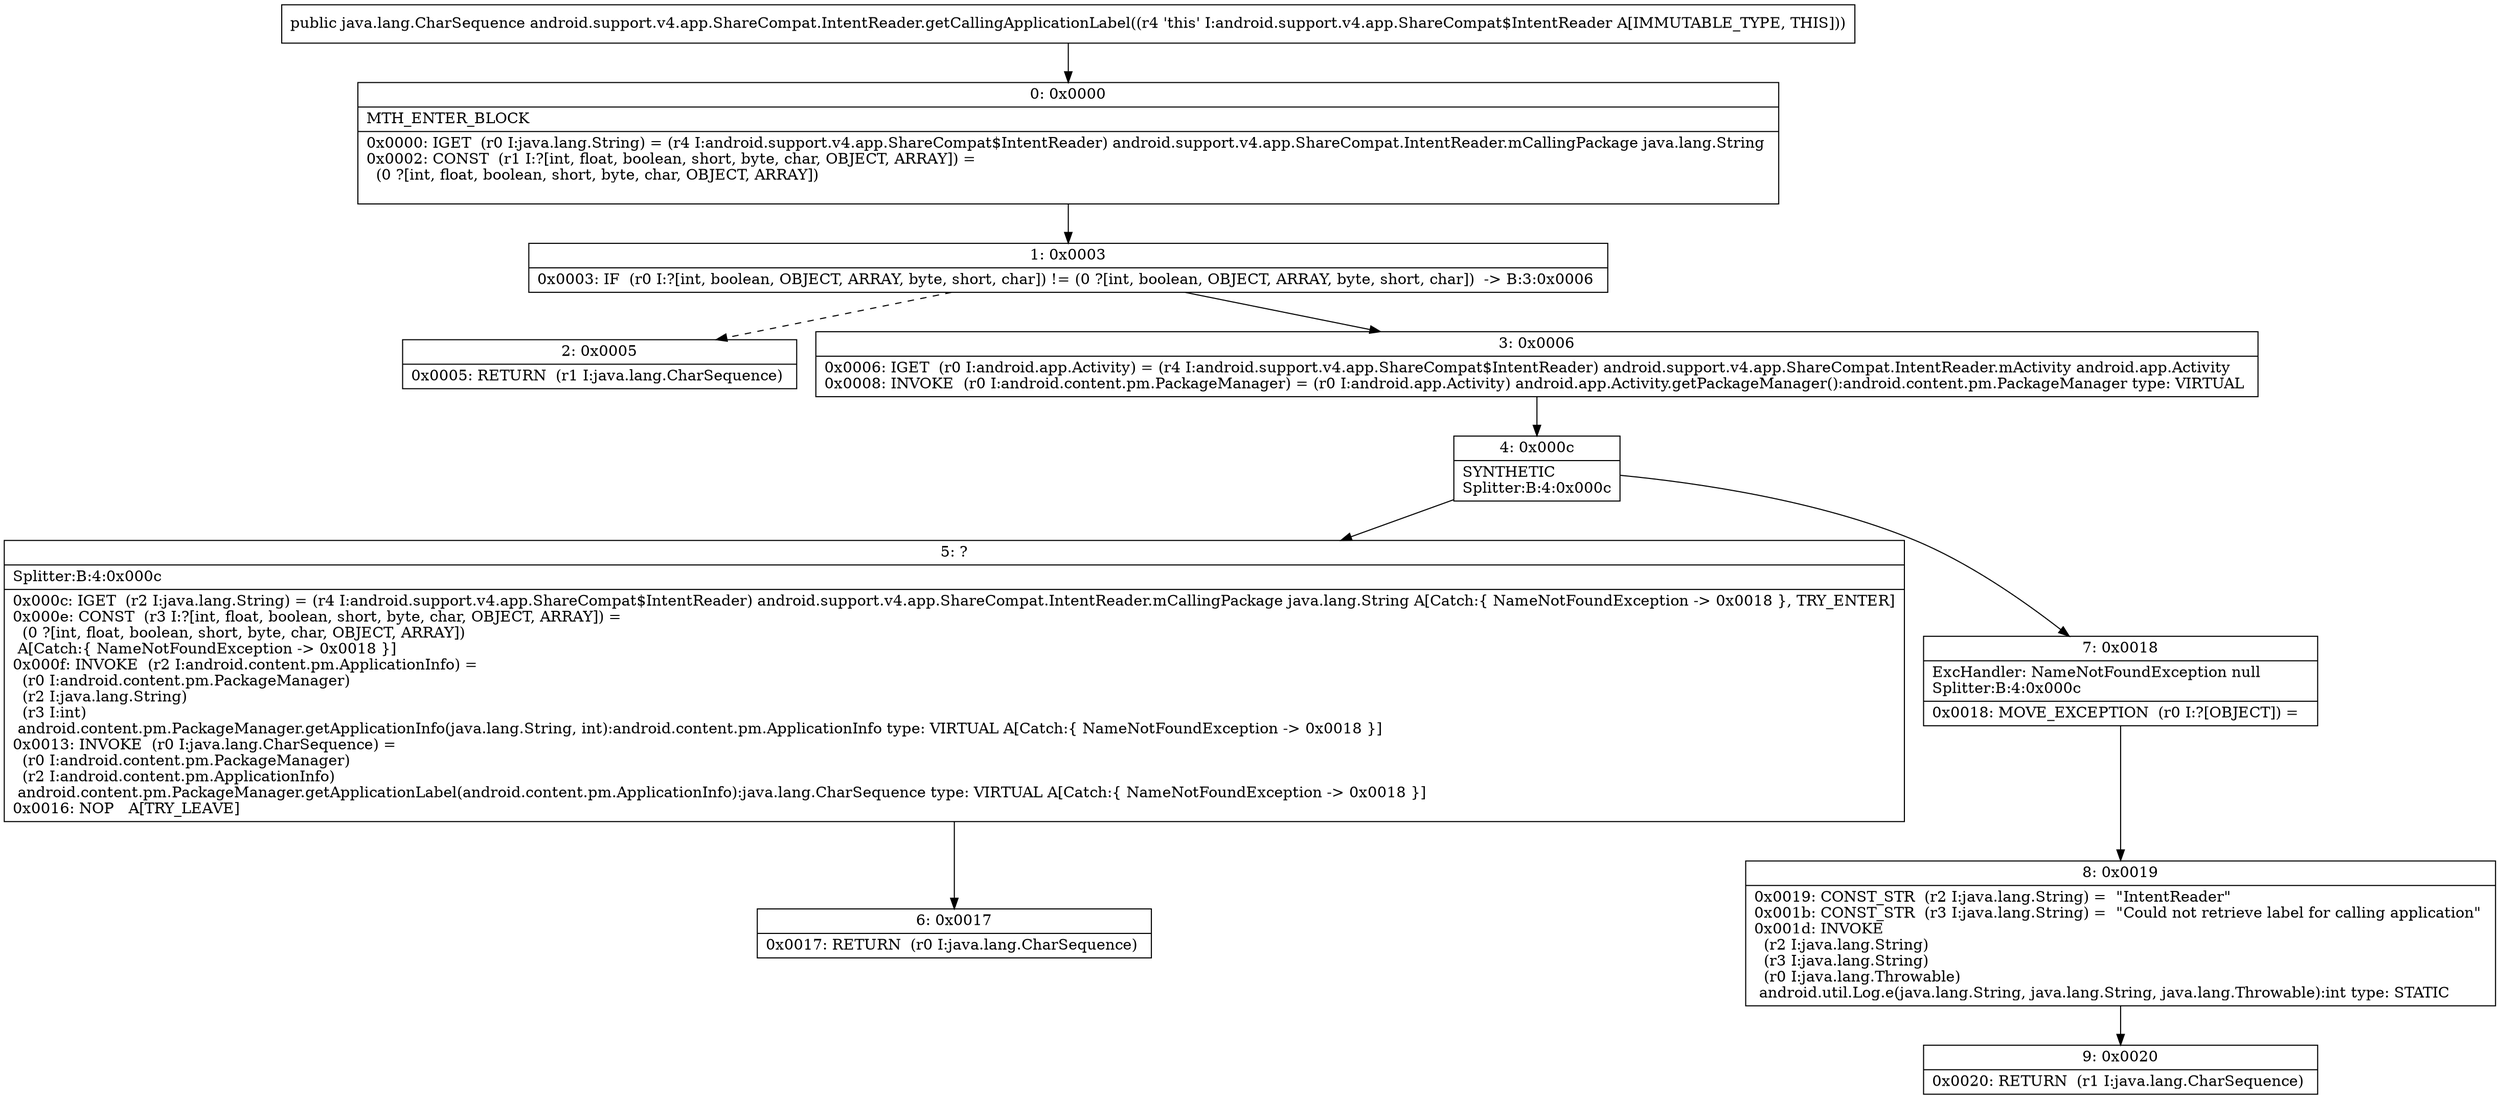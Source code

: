 digraph "CFG forandroid.support.v4.app.ShareCompat.IntentReader.getCallingApplicationLabel()Ljava\/lang\/CharSequence;" {
Node_0 [shape=record,label="{0\:\ 0x0000|MTH_ENTER_BLOCK\l|0x0000: IGET  (r0 I:java.lang.String) = (r4 I:android.support.v4.app.ShareCompat$IntentReader) android.support.v4.app.ShareCompat.IntentReader.mCallingPackage java.lang.String \l0x0002: CONST  (r1 I:?[int, float, boolean, short, byte, char, OBJECT, ARRAY]) = \l  (0 ?[int, float, boolean, short, byte, char, OBJECT, ARRAY])\l \l}"];
Node_1 [shape=record,label="{1\:\ 0x0003|0x0003: IF  (r0 I:?[int, boolean, OBJECT, ARRAY, byte, short, char]) != (0 ?[int, boolean, OBJECT, ARRAY, byte, short, char])  \-\> B:3:0x0006 \l}"];
Node_2 [shape=record,label="{2\:\ 0x0005|0x0005: RETURN  (r1 I:java.lang.CharSequence) \l}"];
Node_3 [shape=record,label="{3\:\ 0x0006|0x0006: IGET  (r0 I:android.app.Activity) = (r4 I:android.support.v4.app.ShareCompat$IntentReader) android.support.v4.app.ShareCompat.IntentReader.mActivity android.app.Activity \l0x0008: INVOKE  (r0 I:android.content.pm.PackageManager) = (r0 I:android.app.Activity) android.app.Activity.getPackageManager():android.content.pm.PackageManager type: VIRTUAL \l}"];
Node_4 [shape=record,label="{4\:\ 0x000c|SYNTHETIC\lSplitter:B:4:0x000c\l}"];
Node_5 [shape=record,label="{5\:\ ?|Splitter:B:4:0x000c\l|0x000c: IGET  (r2 I:java.lang.String) = (r4 I:android.support.v4.app.ShareCompat$IntentReader) android.support.v4.app.ShareCompat.IntentReader.mCallingPackage java.lang.String A[Catch:\{ NameNotFoundException \-\> 0x0018 \}, TRY_ENTER]\l0x000e: CONST  (r3 I:?[int, float, boolean, short, byte, char, OBJECT, ARRAY]) = \l  (0 ?[int, float, boolean, short, byte, char, OBJECT, ARRAY])\l A[Catch:\{ NameNotFoundException \-\> 0x0018 \}]\l0x000f: INVOKE  (r2 I:android.content.pm.ApplicationInfo) = \l  (r0 I:android.content.pm.PackageManager)\l  (r2 I:java.lang.String)\l  (r3 I:int)\l android.content.pm.PackageManager.getApplicationInfo(java.lang.String, int):android.content.pm.ApplicationInfo type: VIRTUAL A[Catch:\{ NameNotFoundException \-\> 0x0018 \}]\l0x0013: INVOKE  (r0 I:java.lang.CharSequence) = \l  (r0 I:android.content.pm.PackageManager)\l  (r2 I:android.content.pm.ApplicationInfo)\l android.content.pm.PackageManager.getApplicationLabel(android.content.pm.ApplicationInfo):java.lang.CharSequence type: VIRTUAL A[Catch:\{ NameNotFoundException \-\> 0x0018 \}]\l0x0016: NOP   A[TRY_LEAVE]\l}"];
Node_6 [shape=record,label="{6\:\ 0x0017|0x0017: RETURN  (r0 I:java.lang.CharSequence) \l}"];
Node_7 [shape=record,label="{7\:\ 0x0018|ExcHandler: NameNotFoundException null\lSplitter:B:4:0x000c\l|0x0018: MOVE_EXCEPTION  (r0 I:?[OBJECT]) =  \l}"];
Node_8 [shape=record,label="{8\:\ 0x0019|0x0019: CONST_STR  (r2 I:java.lang.String) =  \"IntentReader\" \l0x001b: CONST_STR  (r3 I:java.lang.String) =  \"Could not retrieve label for calling application\" \l0x001d: INVOKE  \l  (r2 I:java.lang.String)\l  (r3 I:java.lang.String)\l  (r0 I:java.lang.Throwable)\l android.util.Log.e(java.lang.String, java.lang.String, java.lang.Throwable):int type: STATIC \l}"];
Node_9 [shape=record,label="{9\:\ 0x0020|0x0020: RETURN  (r1 I:java.lang.CharSequence) \l}"];
MethodNode[shape=record,label="{public java.lang.CharSequence android.support.v4.app.ShareCompat.IntentReader.getCallingApplicationLabel((r4 'this' I:android.support.v4.app.ShareCompat$IntentReader A[IMMUTABLE_TYPE, THIS])) }"];
MethodNode -> Node_0;
Node_0 -> Node_1;
Node_1 -> Node_2[style=dashed];
Node_1 -> Node_3;
Node_3 -> Node_4;
Node_4 -> Node_5;
Node_4 -> Node_7;
Node_5 -> Node_6;
Node_7 -> Node_8;
Node_8 -> Node_9;
}

